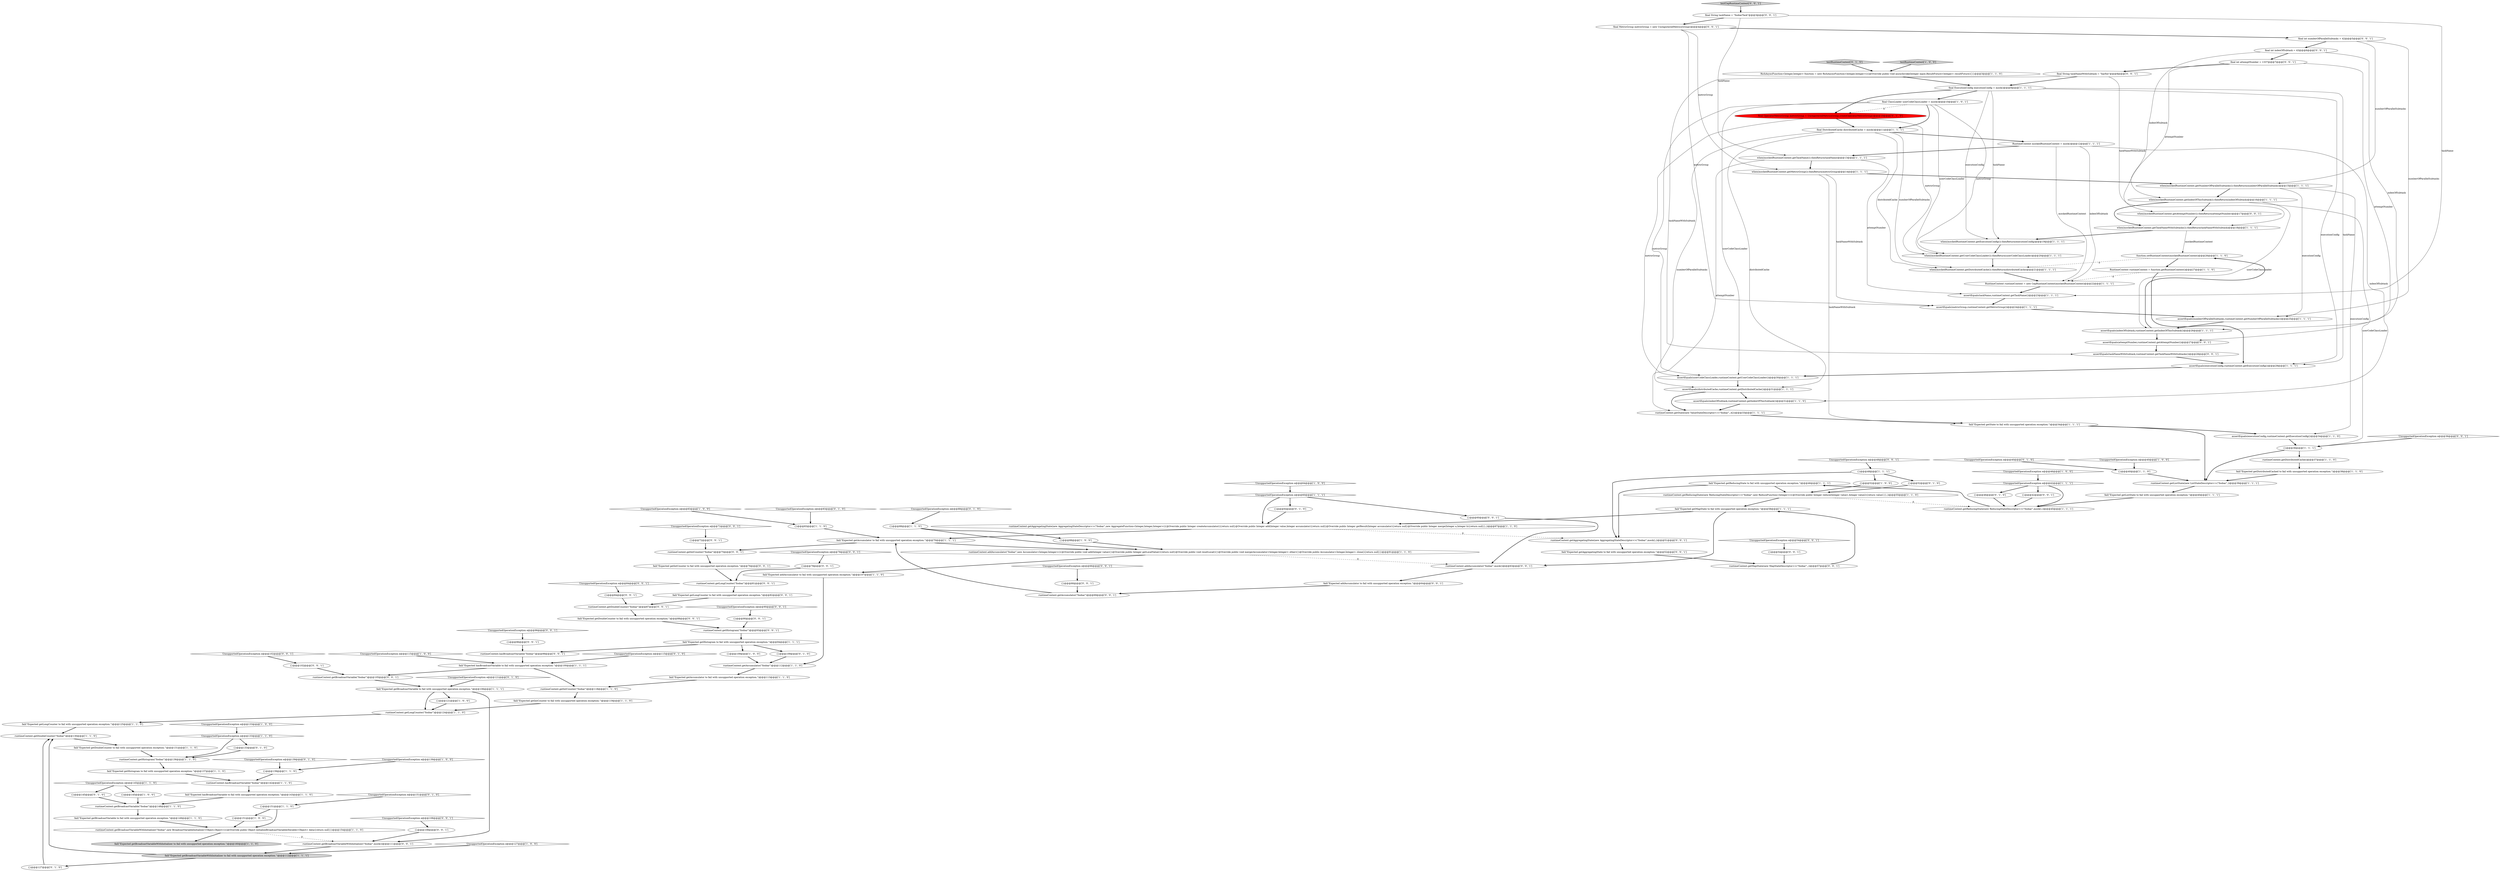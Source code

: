 digraph {
13 [style = filled, label = "{}@@@121@@@['1', '0', '0']", fillcolor = white, shape = ellipse image = "AAA0AAABBB1BBB"];
107 [style = filled, label = "{}@@@42@@@['0', '0', '1']", fillcolor = white, shape = ellipse image = "AAA0AAABBB3BBB"];
132 [style = filled, label = "fail(\"Expected getAggregatingState to fail with unsupported operation exception.\")@@@52@@@['0', '0', '1']", fillcolor = white, shape = ellipse image = "AAA0AAABBB3BBB"];
21 [style = filled, label = "{}@@@151@@@['1', '0', '0']", fillcolor = white, shape = ellipse image = "AAA0AAABBB1BBB"];
145 [style = filled, label = "{}@@@72@@@['0', '0', '1']", fillcolor = white, shape = ellipse image = "AAA0AAABBB3BBB"];
28 [style = filled, label = "UnsupportedOperationException e@@@127@@@['1', '0', '0']", fillcolor = white, shape = diamond image = "AAA0AAABBB1BBB"];
62 [style = filled, label = "assertEquals(taskName,runtimeContext.getTaskName())@@@23@@@['1', '1', '1']", fillcolor = white, shape = ellipse image = "AAA0AAABBB1BBB"];
110 [style = filled, label = "UnsupportedOperationException e@@@102@@@['0', '0', '1']", fillcolor = white, shape = diamond image = "AAA0AAABBB3BBB"];
20 [style = filled, label = "fail(\"Expected getAccumulator to fail with unsupported operation exception.\")@@@113@@@['1', '1', '0']", fillcolor = white, shape = ellipse image = "AAA0AAABBB1BBB"];
33 [style = filled, label = "when(mockedRuntimeContext.getTaskNameWithSubtasks()).thenReturn(taskNameWithSubtask)@@@18@@@['1', '1', '1']", fillcolor = white, shape = ellipse image = "AAA0AAABBB1BBB"];
94 [style = filled, label = "UnsupportedOperationException e@@@40@@@['0', '1', '0']", fillcolor = white, shape = diamond image = "AAA0AAABBB2BBB"];
135 [style = filled, label = "{}@@@96@@@['0', '0', '1']", fillcolor = white, shape = ellipse image = "AAA0AAABBB3BBB"];
50 [style = filled, label = "final ExecutionConfig executionConfig = mock()@@@9@@@['1', '1', '1']", fillcolor = white, shape = ellipse image = "AAA0AAABBB1BBB"];
24 [style = filled, label = "{}@@@109@@@['1', '0', '0']", fillcolor = white, shape = ellipse image = "AAA0AAABBB1BBB"];
106 [style = filled, label = "UnsupportedOperationException e@@@36@@@['0', '0', '1']", fillcolor = white, shape = diamond image = "AAA0AAABBB3BBB"];
131 [style = filled, label = "fail(\"Expected getLongCounter to fail with unsupported operation exception.\")@@@82@@@['0', '0', '1']", fillcolor = white, shape = ellipse image = "AAA0AAABBB3BBB"];
56 [style = filled, label = "fail(\"Expected getLongCounter to fail with unsupported operation exception.\")@@@125@@@['1', '1', '0']", fillcolor = white, shape = ellipse image = "AAA0AAABBB1BBB"];
73 [style = filled, label = "fail(\"Expected getHistogram to fail with unsupported operation exception.\")@@@94@@@['1', '1', '1']", fillcolor = white, shape = ellipse image = "AAA0AAABBB1BBB"];
79 [style = filled, label = "UnsupportedOperationException e@@@42@@@['1', '1', '1']", fillcolor = white, shape = diamond image = "AAA0AAABBB1BBB"];
129 [style = filled, label = "testCepRuntimeContext['0', '0', '1']", fillcolor = lightgray, shape = diamond image = "AAA0AAABBB3BBB"];
72 [style = filled, label = "runtimeContext.getDoubleCounter(\"foobar\")@@@130@@@['1', '1', '0']", fillcolor = white, shape = ellipse image = "AAA0AAABBB1BBB"];
44 [style = filled, label = "UnsupportedOperationException e@@@145@@@['1', '1', '0']", fillcolor = white, shape = diamond image = "AAA0AAABBB1BBB"];
81 [style = filled, label = "fail(\"Expected getBroadcastVariable to fail with unsupported operation exception.\")@@@149@@@['1', '1', '0']", fillcolor = white, shape = ellipse image = "AAA0AAABBB1BBB"];
88 [style = filled, label = "UnsupportedOperationException e@@@151@@@['0', '1', '0']", fillcolor = white, shape = diamond image = "AAA0AAABBB2BBB"];
75 [style = filled, label = "runtimeContext.getLongCounter(\"foobar\")@@@124@@@['1', '1', '0']", fillcolor = white, shape = ellipse image = "AAA0AAABBB1BBB"];
139 [style = filled, label = "UnsupportedOperationException e@@@72@@@['0', '0', '1']", fillcolor = white, shape = diamond image = "AAA0AAABBB3BBB"];
138 [style = filled, label = "runtimeContext.getDoubleCounter(\"foobar\")@@@87@@@['0', '0', '1']", fillcolor = white, shape = ellipse image = "AAA0AAABBB3BBB"];
123 [style = filled, label = "fail(\"Expected getIntCounter to fail with unsupported operation exception.\")@@@76@@@['0', '0', '1']", fillcolor = white, shape = ellipse image = "AAA0AAABBB3BBB"];
100 [style = filled, label = "testRuntimeContext['0', '1', '0']", fillcolor = lightgray, shape = diamond image = "AAA0AAABBB2BBB"];
64 [style = filled, label = "assertEquals(numberOfParallelSubtasks,runtimeContext.getNumberOfParallelSubtasks())@@@25@@@['1', '1', '1']", fillcolor = white, shape = ellipse image = "AAA0AAABBB1BBB"];
119 [style = filled, label = "UnsupportedOperationException e@@@54@@@['0', '0', '1']", fillcolor = white, shape = diamond image = "AAA0AAABBB3BBB"];
31 [style = filled, label = "runtimeContext.addAccumulator(\"foobar\",new Accumulator<Integer,Integer>(){@Override public void add(Integer value){}@Override public Integer getLocalValue(){return null}@Override public void resetLocal(){}@Override public void merge(Accumulator<Integer,Integer> other){}@Override public Accumulator<Integer,Integer> clone(){return null}})@@@91@@@['1', '1', '0']", fillcolor = white, shape = ellipse image = "AAA0AAABBB1BBB"];
141 [style = filled, label = "{}@@@54@@@['0', '0', '1']", fillcolor = white, shape = ellipse image = "AAA0AAABBB3BBB"];
66 [style = filled, label = "when(mockedRuntimeContext.getTaskName()).thenReturn(taskName)@@@13@@@['1', '1', '1']", fillcolor = white, shape = ellipse image = "AAA0AAABBB1BBB"];
6 [style = filled, label = "testRuntimeContext['1', '0', '0']", fillcolor = lightgray, shape = diamond image = "AAA0AAABBB1BBB"];
134 [style = filled, label = "{}@@@90@@@['0', '0', '1']", fillcolor = white, shape = ellipse image = "AAA0AAABBB3BBB"];
69 [style = filled, label = "{}@@@151@@@['1', '1', '0']", fillcolor = white, shape = ellipse image = "AAA0AAABBB1BBB"];
63 [style = filled, label = "RuntimeContext runtimeContext = function.getRuntimeContext()@@@27@@@['1', '1', '0']", fillcolor = white, shape = ellipse image = "AAA0AAABBB1BBB"];
125 [style = filled, label = "UnsupportedOperationException e@@@66@@@['0', '0', '1']", fillcolor = white, shape = diamond image = "AAA0AAABBB3BBB"];
48 [style = filled, label = "fail(\"Expected hasBroadcastVariable to fail with unsupported operation exception.\")@@@100@@@['1', '1', '1']", fillcolor = white, shape = ellipse image = "AAA0AAABBB1BBB"];
5 [style = filled, label = "{}@@@88@@@['1', '1', '0']", fillcolor = white, shape = ellipse image = "AAA0AAABBB1BBB"];
40 [style = filled, label = "{}@@@83@@@['1', '1', '0']", fillcolor = white, shape = ellipse image = "AAA0AAABBB1BBB"];
17 [style = filled, label = "fail(\"Expected getMapState to fail with unsupported operation exception.\")@@@58@@@['1', '1', '1']", fillcolor = white, shape = ellipse image = "AAA0AAABBB1BBB"];
55 [style = filled, label = "function.setRuntimeContext(mockedRuntimeContext)@@@26@@@['1', '1', '0']", fillcolor = white, shape = ellipse image = "AAA0AAABBB1BBB"];
59 [style = filled, label = "runtimeContext.hasBroadcastVariable(\"foobar\")@@@142@@@['1', '1', '0']", fillcolor = white, shape = ellipse image = "AAA0AAABBB1BBB"];
97 [style = filled, label = "{}@@@109@@@['0', '1', '0']", fillcolor = white, shape = ellipse image = "AAA0AAABBB2BBB"];
99 [style = filled, label = "UnsupportedOperationException e@@@115@@@['0', '1', '0']", fillcolor = white, shape = diamond image = "AAA0AAABBB2BBB"];
103 [style = filled, label = "runtimeContext.getBroadcastVariableWithInitializer(\"foobar\",mock())@@@111@@@['0', '0', '1']", fillcolor = white, shape = ellipse image = "AAA0AAABBB3BBB"];
58 [style = filled, label = "{}@@@40@@@['1', '1', '0']", fillcolor = white, shape = ellipse image = "AAA0AAABBB1BBB"];
10 [style = filled, label = "fail(\"Expected getIntCounter to fail with unsupported operation exception.\")@@@119@@@['1', '1', '0']", fillcolor = white, shape = ellipse image = "AAA0AAABBB1BBB"];
114 [style = filled, label = "final int indexOfSubtask = 43@@@6@@@['0', '0', '1']", fillcolor = white, shape = ellipse image = "AAA0AAABBB3BBB"];
115 [style = filled, label = "UnsupportedOperationException e@@@48@@@['0', '0', '1']", fillcolor = white, shape = diamond image = "AAA0AAABBB3BBB"];
147 [style = filled, label = "UnsupportedOperationException e@@@96@@@['0', '0', '1']", fillcolor = white, shape = diamond image = "AAA0AAABBB3BBB"];
70 [style = filled, label = "fail(\"Expected getReducingState to fail with unsupported operation exception.\")@@@46@@@['1', '1', '1']", fillcolor = white, shape = ellipse image = "AAA0AAABBB1BBB"];
140 [style = filled, label = "runtimeContext.getMapState(new MapStateDescriptor<>(\"foobar\",,))@@@57@@@['0', '0', '1']", fillcolor = white, shape = ellipse image = "AAA0AAABBB3BBB"];
23 [style = filled, label = "RuntimeContext mockedRuntimeContext = mock()@@@12@@@['1', '1', '1']", fillcolor = white, shape = ellipse image = "AAA0AAABBB1BBB"];
65 [style = filled, label = "runtimeContext.getIntCounter(\"foobar\")@@@118@@@['1', '1', '0']", fillcolor = white, shape = ellipse image = "AAA0AAABBB1BBB"];
19 [style = filled, label = "assertEquals(indexOfSubtask,runtimeContext.getIndexOfThisSubtask())@@@26@@@['1', '1', '1']", fillcolor = white, shape = ellipse image = "AAA0AAABBB1BBB"];
101 [style = filled, label = "final MetricGroup metricGroup = new UnregisteredMetricsGroup()@@@4@@@['0', '0', '1']", fillcolor = white, shape = ellipse image = "AAA0AAABBB3BBB"];
87 [style = filled, label = "UnsupportedOperationException e@@@88@@@['0', '1', '0']", fillcolor = white, shape = diamond image = "AAA0AAABBB2BBB"];
51 [style = filled, label = "runtimeContext.getReducingState(new ReducingStateDescriptor<>(\"foobar\",new ReduceFunction<Integer>(){@Override public Integer reduce(Integer value1,Integer value2){return value1}},))@@@55@@@['1', '1', '0']", fillcolor = white, shape = ellipse image = "AAA0AAABBB1BBB"];
95 [style = filled, label = "UnsupportedOperationException e@@@83@@@['0', '1', '0']", fillcolor = white, shape = diamond image = "AAA0AAABBB2BBB"];
12 [style = filled, label = "runtimeContext.getBroadcastVariable(\"foobar\")@@@148@@@['1', '1', '0']", fillcolor = white, shape = ellipse image = "AAA0AAABBB1BBB"];
38 [style = filled, label = "when(mockedRuntimeContext.getExecutionConfig()).thenReturn(executionConfig)@@@19@@@['1', '1', '1']", fillcolor = white, shape = ellipse image = "AAA0AAABBB1BBB"];
68 [style = filled, label = "{}@@@48@@@['1', '1', '1']", fillcolor = white, shape = ellipse image = "AAA0AAABBB1BBB"];
121 [style = filled, label = "assertEquals(attemptNumber,runtimeContext.getAttemptNumber())@@@27@@@['0', '0', '1']", fillcolor = white, shape = ellipse image = "AAA0AAABBB3BBB"];
143 [style = filled, label = "runtimeContext.getAggregatingState(new AggregatingStateDescriptor<>(\"foobar\",mock(),))@@@51@@@['0', '0', '1']", fillcolor = white, shape = ellipse image = "AAA0AAABBB3BBB"];
46 [style = filled, label = "runtimeContext.getHistogram(\"foobar\")@@@136@@@['1', '1', '0']", fillcolor = white, shape = ellipse image = "AAA0AAABBB1BBB"];
146 [style = filled, label = "runtimeContext.getIntCounter(\"foobar\")@@@75@@@['0', '0', '1']", fillcolor = white, shape = ellipse image = "AAA0AAABBB3BBB"];
43 [style = filled, label = "fail(\"Expected getDistributedCached to fail with unsupported operation exception.\")@@@38@@@['1', '1', '0']", fillcolor = white, shape = ellipse image = "AAA0AAABBB1BBB"];
105 [style = filled, label = "final int attemptNumber = 1337@@@7@@@['0', '0', '1']", fillcolor = white, shape = ellipse image = "AAA0AAABBB3BBB"];
7 [style = filled, label = "runtimeContext.getBroadcastVariableWithInitializer(\"foobar\",new BroadcastVariableInitializer<Object,Object>(){@Override public Object initializeBroadcastVariable(Iterable<Object> data){return null}})@@@154@@@['1', '1', '0']", fillcolor = white, shape = ellipse image = "AAA0AAABBB1BBB"];
1 [style = filled, label = "UnsupportedOperationException e@@@115@@@['1', '0', '0']", fillcolor = white, shape = diamond image = "AAA0AAABBB1BBB"];
91 [style = filled, label = "{}@@@52@@@['0', '1', '0']", fillcolor = white, shape = ellipse image = "AAA0AAABBB2BBB"];
16 [style = filled, label = "{}@@@36@@@['1', '1', '1']", fillcolor = white, shape = ellipse image = "AAA0AAABBB1BBB"];
61 [style = filled, label = "RichAsyncFunction<Integer,Integer> function = new RichAsyncFunction<Integer,Integer>(){@Override public void asyncInvoke(Integer input,ResultFuture<Integer> resultFuture){}}@@@3@@@['1', '1', '0']", fillcolor = white, shape = ellipse image = "AAA0AAABBB1BBB"];
45 [style = filled, label = "assertEquals(metricGroup,runtimeContext.getMetricGroup())@@@24@@@['1', '1', '1']", fillcolor = white, shape = ellipse image = "AAA0AAABBB1BBB"];
104 [style = filled, label = "runtimeContext.getLongCounter(\"foobar\")@@@81@@@['0', '0', '1']", fillcolor = white, shape = ellipse image = "AAA0AAABBB3BBB"];
111 [style = filled, label = "UnsupportedOperationException e@@@84@@@['0', '0', '1']", fillcolor = white, shape = diamond image = "AAA0AAABBB3BBB"];
89 [style = filled, label = "UnsupportedOperationException e@@@139@@@['0', '1', '0']", fillcolor = white, shape = diamond image = "AAA0AAABBB2BBB"];
0 [style = filled, label = "runtimeContext.getDistributedCache()@@@37@@@['1', '1', '0']", fillcolor = white, shape = ellipse image = "AAA0AAABBB1BBB"];
67 [style = filled, label = "fail(\"Expected getState to fail with unsupported operation exception.\")@@@34@@@['1', '1', '1']", fillcolor = white, shape = ellipse image = "AAA0AAABBB1BBB"];
109 [style = filled, label = "runtimeContext.hasBroadcastVariable(\"foobar\")@@@99@@@['0', '0', '1']", fillcolor = white, shape = ellipse image = "AAA0AAABBB3BBB"];
47 [style = filled, label = "runtimeContext.getState(new ValueStateDescriptor<>(\"foobar\",,42))@@@33@@@['1', '1', '1']", fillcolor = white, shape = ellipse image = "AAA0AAABBB1BBB"];
8 [style = filled, label = "UnsupportedOperationException e@@@64@@@['1', '0', '0']", fillcolor = white, shape = diamond image = "AAA0AAABBB1BBB"];
74 [style = filled, label = "assertEquals(indexOfSubtask,runtimeContext.getIndexOfThisSubtask())@@@31@@@['1', '1', '0']", fillcolor = white, shape = ellipse image = "AAA0AAABBB1BBB"];
124 [style = filled, label = "final int numberOfParallelSubtasks = 42@@@5@@@['0', '0', '1']", fillcolor = white, shape = ellipse image = "AAA0AAABBB3BBB"];
80 [style = filled, label = "fail(\"Expected getDoubleCounter to fail with unsupported operation exception.\")@@@131@@@['1', '1', '0']", fillcolor = white, shape = ellipse image = "AAA0AAABBB1BBB"];
142 [style = filled, label = "UnsupportedOperationException e@@@78@@@['0', '0', '1']", fillcolor = white, shape = diamond image = "AAA0AAABBB3BBB"];
60 [style = filled, label = "UnsupportedOperationException e@@@133@@@['1', '1', '0']", fillcolor = white, shape = diamond image = "AAA0AAABBB1BBB"];
92 [style = filled, label = "{}@@@127@@@['0', '1', '0']", fillcolor = white, shape = ellipse image = "AAA0AAABBB2BBB"];
118 [style = filled, label = "final String taskNameWithSubtask = \"barfoo\"@@@8@@@['0', '0', '1']", fillcolor = white, shape = ellipse image = "AAA0AAABBB3BBB"];
9 [style = filled, label = "{}@@@145@@@['1', '0', '0']", fillcolor = white, shape = ellipse image = "AAA0AAABBB1BBB"];
133 [style = filled, label = "final String taskName = \"foobarTask\"@@@3@@@['0', '0', '1']", fillcolor = white, shape = ellipse image = "AAA0AAABBB3BBB"];
71 [style = filled, label = "fail(\"Expected getAccumulator to fail with unsupported operation exception.\")@@@70@@@['1', '1', '1']", fillcolor = white, shape = ellipse image = "AAA0AAABBB1BBB"];
3 [style = filled, label = "when(mockedRuntimeContext.getMetricGroup()).thenReturn(metricGroup)@@@14@@@['1', '1', '1']", fillcolor = white, shape = ellipse image = "AAA0AAABBB1BBB"];
127 [style = filled, label = "runtimeContext.getAccumulator(\"foobar\")@@@69@@@['0', '0', '1']", fillcolor = white, shape = ellipse image = "AAA0AAABBB3BBB"];
18 [style = filled, label = "UnsupportedOperationException e@@@133@@@['1', '0', '0']", fillcolor = white, shape = diamond image = "AAA0AAABBB1BBB"];
116 [style = filled, label = "runtimeContext.getHistogram(\"foobar\")@@@93@@@['0', '0', '1']", fillcolor = white, shape = ellipse image = "AAA0AAABBB3BBB"];
83 [style = filled, label = "fail(\"Expected getBroadcastVariableWithInitializer to fail with unsupported operation exception.\")@@@112@@@['1', '1', '1']", fillcolor = lightgray, shape = ellipse image = "AAA0AAABBB1BBB"];
22 [style = filled, label = "runtimeContext.getReducingState(new ReducingStateDescriptor<>(\"foobar\",mock(),))@@@45@@@['1', '1', '1']", fillcolor = white, shape = ellipse image = "AAA0AAABBB1BBB"];
108 [style = filled, label = "{}@@@102@@@['0', '0', '1']", fillcolor = white, shape = ellipse image = "AAA0AAABBB3BBB"];
113 [style = filled, label = "runtimeContext.getBroadcastVariable(\"foobar\")@@@105@@@['0', '0', '1']", fillcolor = white, shape = ellipse image = "AAA0AAABBB3BBB"];
148 [style = filled, label = "{}@@@84@@@['0', '0', '1']", fillcolor = white, shape = ellipse image = "AAA0AAABBB3BBB"];
2 [style = filled, label = "{}@@@88@@@['1', '0', '0']", fillcolor = white, shape = ellipse image = "AAA0AAABBB1BBB"];
30 [style = filled, label = "fail(\"Expected addAccumulator to fail with unsupported operation exception.\")@@@107@@@['1', '1', '0']", fillcolor = white, shape = ellipse image = "AAA0AAABBB1BBB"];
34 [style = filled, label = "UnsupportedOperationException e@@@139@@@['1', '0', '0']", fillcolor = white, shape = diamond image = "AAA0AAABBB1BBB"];
84 [style = filled, label = "when(mockedRuntimeContext.getIndexOfThisSubtask()).thenReturn(indexOfSubtask)@@@16@@@['1', '1', '1']", fillcolor = white, shape = ellipse image = "AAA0AAABBB1BBB"];
37 [style = filled, label = "runtimeContext.getAggregatingState(new AggregatingStateDescriptor<>(\"foobar\",new AggregateFunction<Integer,Integer,Integer>(){@Override public Integer createAccumulator(){return null}@Override public Integer add(Integer value,Integer accumulator){return null}@Override public Integer getResult(Integer accumulator){return null}@Override public Integer merge(Integer a,Integer b){return null}},))@@@67@@@['1', '1', '0']", fillcolor = white, shape = ellipse image = "AAA0AAABBB1BBB"];
4 [style = filled, label = "final ClassLoader userCodeClassLoader = mock()@@@10@@@['1', '0', '1']", fillcolor = white, shape = ellipse image = "AAA0AAABBB1BBB"];
126 [style = filled, label = "assertEquals(taskNameWithSubtask,runtimeContext.getTaskNameWithSubtasks())@@@28@@@['0', '0', '1']", fillcolor = white, shape = ellipse image = "AAA0AAABBB3BBB"];
14 [style = filled, label = "fail(\"Expected getBroadcastVariable to fail with unsupported operation exception.\")@@@106@@@['1', '1', '1']", fillcolor = white, shape = ellipse image = "AAA0AAABBB1BBB"];
15 [style = filled, label = "when(mockedRuntimeContext.getNumberOfParallelSubtasks()).thenReturn(numberOfParallelSubtasks)@@@15@@@['1', '1', '1']", fillcolor = white, shape = ellipse image = "AAA0AAABBB1BBB"];
85 [style = filled, label = "{}@@@64@@@['0', '1', '0']", fillcolor = white, shape = ellipse image = "AAA0AAABBB2BBB"];
122 [style = filled, label = "fail(\"Expected getDoubleCounter to fail with unsupported operation exception.\")@@@88@@@['0', '0', '1']", fillcolor = white, shape = ellipse image = "AAA0AAABBB3BBB"];
25 [style = filled, label = "UnsupportedOperationException e@@@60@@@['1', '1', '1']", fillcolor = white, shape = diamond image = "AAA0AAABBB1BBB"];
57 [style = filled, label = "when(mockedRuntimeContext.getDistributedCache()).thenReturn(distributedCache)@@@21@@@['1', '1', '1']", fillcolor = white, shape = ellipse image = "AAA0AAABBB1BBB"];
36 [style = filled, label = "{}@@@52@@@['1', '0', '0']", fillcolor = white, shape = ellipse image = "AAA0AAABBB1BBB"];
98 [style = filled, label = "{}@@@46@@@['0', '1', '0']", fillcolor = white, shape = ellipse image = "AAA0AAABBB2BBB"];
78 [style = filled, label = "runtimeContext.getListState(new ListStateDescriptor<>(\"foobar\",))@@@39@@@['1', '1', '1']", fillcolor = white, shape = ellipse image = "AAA0AAABBB1BBB"];
90 [style = filled, label = "final OperatorMetricGroup metricGroup = UnregisteredMetricsGroup.createOperatorMetricGroup()@@@10@@@['0', '1', '0']", fillcolor = red, shape = ellipse image = "AAA1AAABBB2BBB"];
76 [style = filled, label = "fail(\"Expected getHistogram to fail with unsupported operation exception.\")@@@137@@@['1', '1', '0']", fillcolor = white, shape = ellipse image = "AAA0AAABBB1BBB"];
41 [style = filled, label = "UnsupportedOperationException e@@@40@@@['1', '0', '0']", fillcolor = white, shape = diamond image = "AAA0AAABBB1BBB"];
128 [style = filled, label = "runtimeContext.addAccumulator(\"foobar\",mock())@@@63@@@['0', '0', '1']", fillcolor = white, shape = ellipse image = "AAA0AAABBB3BBB"];
117 [style = filled, label = "{}@@@60@@@['0', '0', '1']", fillcolor = white, shape = ellipse image = "AAA0AAABBB3BBB"];
130 [style = filled, label = "when(mockedRuntimeContext.getAttemptNumber()).thenReturn(attemptNumber)@@@17@@@['0', '0', '1']", fillcolor = white, shape = ellipse image = "AAA0AAABBB3BBB"];
49 [style = filled, label = "{}@@@139@@@['1', '1', '0']", fillcolor = white, shape = ellipse image = "AAA0AAABBB1BBB"];
120 [style = filled, label = "UnsupportedOperationException e@@@108@@@['0', '0', '1']", fillcolor = white, shape = diamond image = "AAA0AAABBB3BBB"];
96 [style = filled, label = "UnsupportedOperationException e@@@121@@@['0', '1', '0']", fillcolor = white, shape = diamond image = "AAA0AAABBB2BBB"];
35 [style = filled, label = "fail(\"Expected hasBroadcastVariable to fail with unsupported operation exception.\")@@@143@@@['1', '1', '0']", fillcolor = white, shape = ellipse image = "AAA0AAABBB1BBB"];
54 [style = filled, label = "fail(\"Expected getListState to fail with unsupported operation exception.\")@@@40@@@['1', '1', '1']", fillcolor = white, shape = ellipse image = "AAA0AAABBB1BBB"];
77 [style = filled, label = "fail(\"Expected getBroadcastVariableWithInitializer to fail with unsupported operation exception.\")@@@160@@@['1', '1', '0']", fillcolor = lightgray, shape = ellipse image = "AAA0AAABBB1BBB"];
27 [style = filled, label = "UnsupportedOperationException e@@@83@@@['1', '0', '0']", fillcolor = white, shape = diamond image = "AAA0AAABBB1BBB"];
86 [style = filled, label = "{}@@@145@@@['0', '1', '0']", fillcolor = white, shape = ellipse image = "AAA0AAABBB2BBB"];
39 [style = filled, label = "runtimeContext.getAccumulator(\"foobar\")@@@112@@@['1', '1', '0']", fillcolor = white, shape = ellipse image = "AAA0AAABBB1BBB"];
42 [style = filled, label = "UnsupportedOperationException e@@@46@@@['1', '0', '0']", fillcolor = white, shape = diamond image = "AAA0AAABBB1BBB"];
53 [style = filled, label = "assertEquals(distributedCache,runtimeContext.getDistributedCache())@@@31@@@['1', '1', '1']", fillcolor = white, shape = ellipse image = "AAA0AAABBB1BBB"];
102 [style = filled, label = "{}@@@66@@@['0', '0', '1']", fillcolor = white, shape = ellipse image = "AAA0AAABBB3BBB"];
82 [style = filled, label = "assertEquals(executionConfig,runtimeContext.getExecutionConfig())@@@34@@@['1', '1', '0']", fillcolor = white, shape = ellipse image = "AAA0AAABBB1BBB"];
32 [style = filled, label = "when(mockedRuntimeContext.getUserCodeClassLoader()).thenReturn(userCodeClassLoader)@@@20@@@['1', '1', '1']", fillcolor = white, shape = ellipse image = "AAA0AAABBB1BBB"];
11 [style = filled, label = "assertEquals(userCodeClassLoader,runtimeContext.getUserCodeClassLoader())@@@30@@@['1', '1', '1']", fillcolor = white, shape = ellipse image = "AAA0AAABBB1BBB"];
112 [style = filled, label = "{}@@@108@@@['0', '0', '1']", fillcolor = white, shape = ellipse image = "AAA0AAABBB3BBB"];
144 [style = filled, label = "UnsupportedOperationException e@@@90@@@['0', '0', '1']", fillcolor = white, shape = diamond image = "AAA0AAABBB3BBB"];
26 [style = filled, label = "RuntimeContext runtimeContext = new CepRuntimeContext(mockedRuntimeContext)@@@22@@@['1', '1', '1']", fillcolor = white, shape = ellipse image = "AAA0AAABBB1BBB"];
29 [style = filled, label = "final DistributedCache distributedCache = mock()@@@11@@@['1', '1', '1']", fillcolor = white, shape = ellipse image = "AAA0AAABBB1BBB"];
93 [style = filled, label = "{}@@@133@@@['0', '1', '0']", fillcolor = white, shape = ellipse image = "AAA0AAABBB2BBB"];
136 [style = filled, label = "fail(\"Expected addAccumulator to fail with unsupported operation exception.\")@@@64@@@['0', '0', '1']", fillcolor = white, shape = ellipse image = "AAA0AAABBB3BBB"];
137 [style = filled, label = "{}@@@78@@@['0', '0', '1']", fillcolor = white, shape = ellipse image = "AAA0AAABBB3BBB"];
52 [style = filled, label = "assertEquals(executionConfig,runtimeContext.getExecutionConfig())@@@29@@@['1', '1', '1']", fillcolor = white, shape = ellipse image = "AAA0AAABBB1BBB"];
99->48 [style = bold, label=""];
75->56 [style = bold, label=""];
106->16 [style = bold, label=""];
103->83 [style = bold, label=""];
16->0 [style = bold, label=""];
49->59 [style = bold, label=""];
69->21 [style = bold, label=""];
3->67 [style = solid, label="taskNameWithSubtask"];
71->146 [style = bold, label=""];
19->55 [style = bold, label=""];
83->92 [style = bold, label=""];
107->22 [style = bold, label=""];
29->53 [style = solid, label="distributedCache"];
93->46 [style = bold, label=""];
102->127 [style = bold, label=""];
105->121 [style = solid, label="attemptNumber"];
135->109 [style = bold, label=""];
84->33 [style = bold, label=""];
37->143 [style = dashed, label="0"];
68->91 [style = bold, label=""];
82->16 [style = bold, label=""];
24->39 [style = bold, label=""];
114->105 [style = bold, label=""];
121->126 [style = bold, label=""];
53->47 [style = bold, label=""];
123->104 [style = bold, label=""];
48->113 [style = bold, label=""];
44->86 [style = bold, label=""];
43->78 [style = bold, label=""];
147->135 [style = bold, label=""];
70->51 [style = bold, label=""];
118->33 [style = solid, label="taskNameWithSubtask"];
85->37 [style = bold, label=""];
50->38 [style = solid, label="executionConfig"];
23->74 [style = solid, label="indexOfSubtask"];
50->52 [style = solid, label="taskName"];
96->14 [style = bold, label=""];
55->63 [style = bold, label=""];
88->69 [style = bold, label=""];
72->80 [style = bold, label=""];
63->26 [style = dashed, label="0"];
130->33 [style = bold, label=""];
56->72 [style = bold, label=""];
141->140 [style = bold, label=""];
4->32 [style = solid, label="metricGroup"];
10->75 [style = bold, label=""];
29->57 [style = solid, label="numberOfParallelSubtasks"];
139->145 [style = bold, label=""];
14->103 [style = bold, label=""];
46->76 [style = bold, label=""];
73->109 [style = bold, label=""];
105->130 [style = solid, label="attemptNumber"];
113->14 [style = bold, label=""];
51->17 [style = bold, label=""];
31->30 [style = bold, label=""];
12->81 [style = bold, label=""];
133->62 [style = solid, label="taskName"];
17->128 [style = bold, label=""];
127->71 [style = bold, label=""];
90->32 [style = solid, label="metricGroup"];
73->97 [style = bold, label=""];
41->58 [style = bold, label=""];
4->11 [style = solid, label="metricGroup"];
45->64 [style = bold, label=""];
51->22 [style = dashed, label="0"];
14->75 [style = bold, label=""];
35->12 [style = bold, label=""];
2->31 [style = bold, label=""];
108->113 [style = bold, label=""];
84->130 [style = bold, label=""];
117->128 [style = bold, label=""];
124->15 [style = solid, label="numberOfParallelSubtasks"];
69->7 [style = bold, label=""];
114->84 [style = solid, label="indexOfSubtask"];
62->45 [style = bold, label=""];
148->138 [style = bold, label=""];
42->79 [style = bold, label=""];
145->146 [style = bold, label=""];
76->59 [style = bold, label=""];
140->17 [style = bold, label=""];
74->47 [style = bold, label=""];
67->82 [style = bold, label=""];
19->121 [style = bold, label=""];
29->23 [style = bold, label=""];
17->37 [style = bold, label=""];
16->78 [style = bold, label=""];
25->117 [style = bold, label=""];
129->133 [style = bold, label=""];
146->123 [style = bold, label=""];
66->47 [style = solid, label="attemptNumber"];
38->32 [style = bold, label=""];
13->75 [style = bold, label=""];
29->53 [style = solid, label="numberOfParallelSubtasks"];
6->61 [style = bold, label=""];
122->116 [style = bold, label=""];
100->61 [style = bold, label=""];
114->19 [style = solid, label="indexOfSubtask"];
25->37 [style = bold, label=""];
115->68 [style = bold, label=""];
59->35 [style = bold, label=""];
79->22 [style = bold, label=""];
66->62 [style = solid, label="attemptNumber"];
60->93 [style = bold, label=""];
21->7 [style = bold, label=""];
4->32 [style = solid, label="userCodeClassLoader"];
58->78 [style = bold, label=""];
39->20 [style = bold, label=""];
28->83 [style = bold, label=""];
131->138 [style = bold, label=""];
68->36 [style = bold, label=""];
36->51 [style = bold, label=""];
71->31 [style = bold, label=""];
124->64 [style = solid, label="numberOfParallelSubtasks"];
101->3 [style = solid, label="metricGroup"];
112->103 [style = bold, label=""];
64->19 [style = bold, label=""];
34->49 [style = bold, label=""];
15->64 [style = solid, label="executionConfig"];
98->22 [style = bold, label=""];
1->48 [style = bold, label=""];
136->127 [style = bold, label=""];
0->43 [style = bold, label=""];
57->26 [style = bold, label=""];
128->136 [style = bold, label=""];
18->60 [style = bold, label=""];
144->134 [style = bold, label=""];
26->62 [style = bold, label=""];
50->4 [style = bold, label=""];
15->84 [style = bold, label=""];
22->70 [style = bold, label=""];
4->29 [style = bold, label=""];
32->57 [style = bold, label=""];
67->78 [style = bold, label=""];
79->98 [style = bold, label=""];
90->29 [style = bold, label=""];
23->26 [style = solid, label="mockedRuntimeContext"];
101->124 [style = bold, label=""];
54->22 [style = bold, label=""];
91->51 [style = bold, label=""];
7->77 [style = bold, label=""];
126->52 [style = bold, label=""];
23->66 [style = bold, label=""];
142->137 [style = bold, label=""];
40->71 [style = bold, label=""];
68->143 [style = bold, label=""];
95->40 [style = bold, label=""];
86->12 [style = bold, label=""];
7->103 [style = dashed, label="0"];
53->74 [style = bold, label=""];
119->141 [style = bold, label=""];
50->38 [style = solid, label="taskName"];
20->65 [style = bold, label=""];
63->52 [style = bold, label=""];
90->11 [style = solid, label="metricGroup"];
37->71 [style = bold, label=""];
33->55 [style = solid, label="mockedRuntimeContext"];
31->128 [style = dashed, label="0"];
9->12 [style = bold, label=""];
14->13 [style = bold, label=""];
44->9 [style = bold, label=""];
133->66 [style = solid, label="taskName"];
105->118 [style = bold, label=""];
65->10 [style = bold, label=""];
52->11 [style = bold, label=""];
79->107 [style = bold, label=""];
4->90 [style = dashed, label="0"];
104->131 [style = bold, label=""];
143->132 [style = bold, label=""];
25->85 [style = bold, label=""];
111->148 [style = bold, label=""];
29->57 [style = solid, label="distributedCache"];
89->49 [style = bold, label=""];
134->116 [style = bold, label=""];
84->16 [style = solid, label="userCodeClassLoader"];
73->24 [style = bold, label=""];
109->48 [style = bold, label=""];
3->15 [style = bold, label=""];
116->73 [style = bold, label=""];
3->45 [style = solid, label="taskNameWithSubtask"];
78->54 [style = bold, label=""];
60->46 [style = bold, label=""];
132->140 [style = bold, label=""];
4->11 [style = solid, label="userCodeClassLoader"];
70->143 [style = bold, label=""];
118->50 [style = bold, label=""];
124->114 [style = bold, label=""];
11->53 [style = bold, label=""];
97->39 [style = bold, label=""];
80->46 [style = bold, label=""];
133->101 [style = bold, label=""];
5->2 [style = bold, label=""];
137->104 [style = bold, label=""];
118->126 [style = solid, label="taskNameWithSubtask"];
81->7 [style = bold, label=""];
5->31 [style = bold, label=""];
138->122 [style = bold, label=""];
23->26 [style = solid, label="indexOfSubtask"];
92->72 [style = bold, label=""];
50->90 [style = bold, label=""];
61->50 [style = bold, label=""];
87->5 [style = bold, label=""];
125->102 [style = bold, label=""];
84->19 [style = solid, label="userCodeClassLoader"];
30->39 [style = bold, label=""];
47->67 [style = bold, label=""];
33->38 [style = bold, label=""];
66->3 [style = bold, label=""];
27->40 [style = bold, label=""];
50->52 [style = solid, label="executionConfig"];
48->65 [style = bold, label=""];
101->45 [style = solid, label="metricGroup"];
94->58 [style = bold, label=""];
15->82 [style = solid, label="executionConfig"];
8->25 [style = bold, label=""];
120->112 [style = bold, label=""];
55->57 [style = dashed, label="0"];
83->72 [style = bold, label=""];
110->108 [style = bold, label=""];
}
